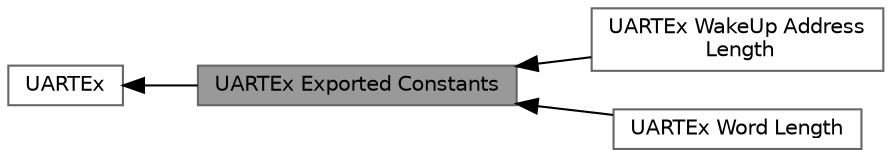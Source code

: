 digraph "UARTEx Exported Constants"
{
 // LATEX_PDF_SIZE
  bgcolor="transparent";
  edge [fontname=Helvetica,fontsize=10,labelfontname=Helvetica,labelfontsize=10];
  node [fontname=Helvetica,fontsize=10,shape=box,height=0.2,width=0.4];
  rankdir=LR;
  Node2 [id="Node000002",label="UARTEx",height=0.2,width=0.4,color="grey40", fillcolor="white", style="filled",URL="$group___u_a_r_t_ex.html",tooltip="UART Extended HAL module driver."];
  Node1 [id="Node000001",label="UARTEx Exported Constants",height=0.2,width=0.4,color="gray40", fillcolor="grey60", style="filled", fontcolor="black",tooltip=" "];
  Node4 [id="Node000004",label="UARTEx WakeUp Address\l Length",height=0.2,width=0.4,color="grey40", fillcolor="white", style="filled",URL="$group___u_a_r_t_ex___wake_up___address___length.html",tooltip=" "];
  Node3 [id="Node000003",label="UARTEx Word Length",height=0.2,width=0.4,color="grey40", fillcolor="white", style="filled",URL="$group___u_a_r_t_ex___word___length.html",tooltip=" "];
  Node2->Node1 [shape=plaintext, dir="back", style="solid"];
  Node1->Node3 [shape=plaintext, dir="back", style="solid"];
  Node1->Node4 [shape=plaintext, dir="back", style="solid"];
}
